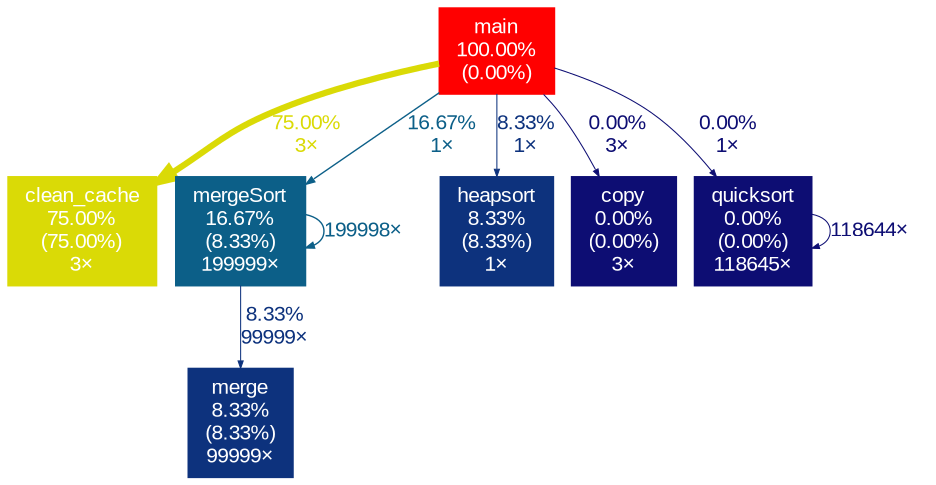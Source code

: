 digraph {
	graph [fontname=Arial, nodesep=0.125, ranksep=0.25];
	node [fontcolor=white, fontname=Arial, height=0, shape=box, style=filled, width=0];
	edge [fontname=Arial];
	1 [color="#ff0000", fontcolor="#ffffff", fontsize="10.00", label="main\n100.00%\n(0.00%)"];
	1 -> 2 [arrowsize="0.87", color="#dada06", fontcolor="#dada06", fontsize="10.00", label="75.00%\n3×", labeldistance="3.00", penwidth="3.00"];
	1 -> 3 [arrowsize="0.41", color="#0c5f88", fontcolor="#0c5f88", fontsize="10.00", label="16.67%\n1×", labeldistance="0.67", penwidth="0.67"];
	1 -> 5 [arrowsize="0.35", color="#0d327d", fontcolor="#0d327d", fontsize="10.00", label="8.33%\n1×", labeldistance="0.50", penwidth="0.50"];
	1 -> 6 [arrowsize="0.35", color="#0d0d73", fontcolor="#0d0d73", fontsize="10.00", label="0.00%\n3×", labeldistance="0.50", penwidth="0.50"];
	1 -> 7 [arrowsize="0.35", color="#0d0d73", fontcolor="#0d0d73", fontsize="10.00", label="0.00%\n1×", labeldistance="0.50", penwidth="0.50"];
	2 [color="#dada06", fontcolor="#ffffff", fontsize="10.00", label="clean_cache\n75.00%\n(75.00%)\n3×"];
	3 [color="#0c5f88", fontcolor="#ffffff", fontsize="10.00", label="mergeSort\n16.67%\n(8.33%)\n199999×"];
	3 -> 3 [arrowsize="0.41", color="#0c5f88", fontcolor="#0c5f88", fontsize="10.00", label="199998×", labeldistance="0.67", penwidth="0.67"];
	3 -> 4 [arrowsize="0.35", color="#0d327d", fontcolor="#0d327d", fontsize="10.00", label="8.33%\n99999×", labeldistance="0.50", penwidth="0.50"];
	4 [color="#0d327d", fontcolor="#ffffff", fontsize="10.00", label="merge\n8.33%\n(8.33%)\n99999×"];
	5 [color="#0d327d", fontcolor="#ffffff", fontsize="10.00", label="heapsort\n8.33%\n(8.33%)\n1×"];
	6 [color="#0d0d73", fontcolor="#ffffff", fontsize="10.00", label="copy\n0.00%\n(0.00%)\n3×"];
	7 [color="#0d0d73", fontcolor="#ffffff", fontsize="10.00", label="quicksort\n0.00%\n(0.00%)\n118645×"];
	7 -> 7 [arrowsize="0.35", color="#0d0d73", fontcolor="#0d0d73", fontsize="10.00", label="118644×", labeldistance="0.50", penwidth="0.50"];
}
